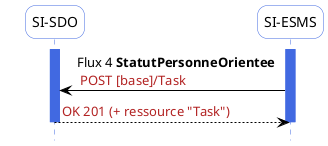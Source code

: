 @startuml flux4
hide footbox

skinparam sequence {
 arrowColor black
 ParticipantBorderColor RoyalBlue
 ParticipantBackgroundColor white
 LifeLineBorderColor RoyalBlue
 LifeLineBackgroundColor RoyalBlue
 ParticipantFontSize 14
 ParticipantFontName arial
 ParticipantPadding 20
}
skinparam  roundcorner 20


participant "SI-SDO" as SDO
participant "SI-ESMS" as ESMS
activate SDO
activate ESMS


ESMS-[#black]> SDO: Flux 4 **StatutPersonneOrientee** \n <color #FireBrick>POST [base]/Task</color>
SDO-[#black]-> ESMS: <color #FireBrick>OK 201 (+ ressource "Task")</color>



deactivate SDO
deactivate ESMS
@enduml